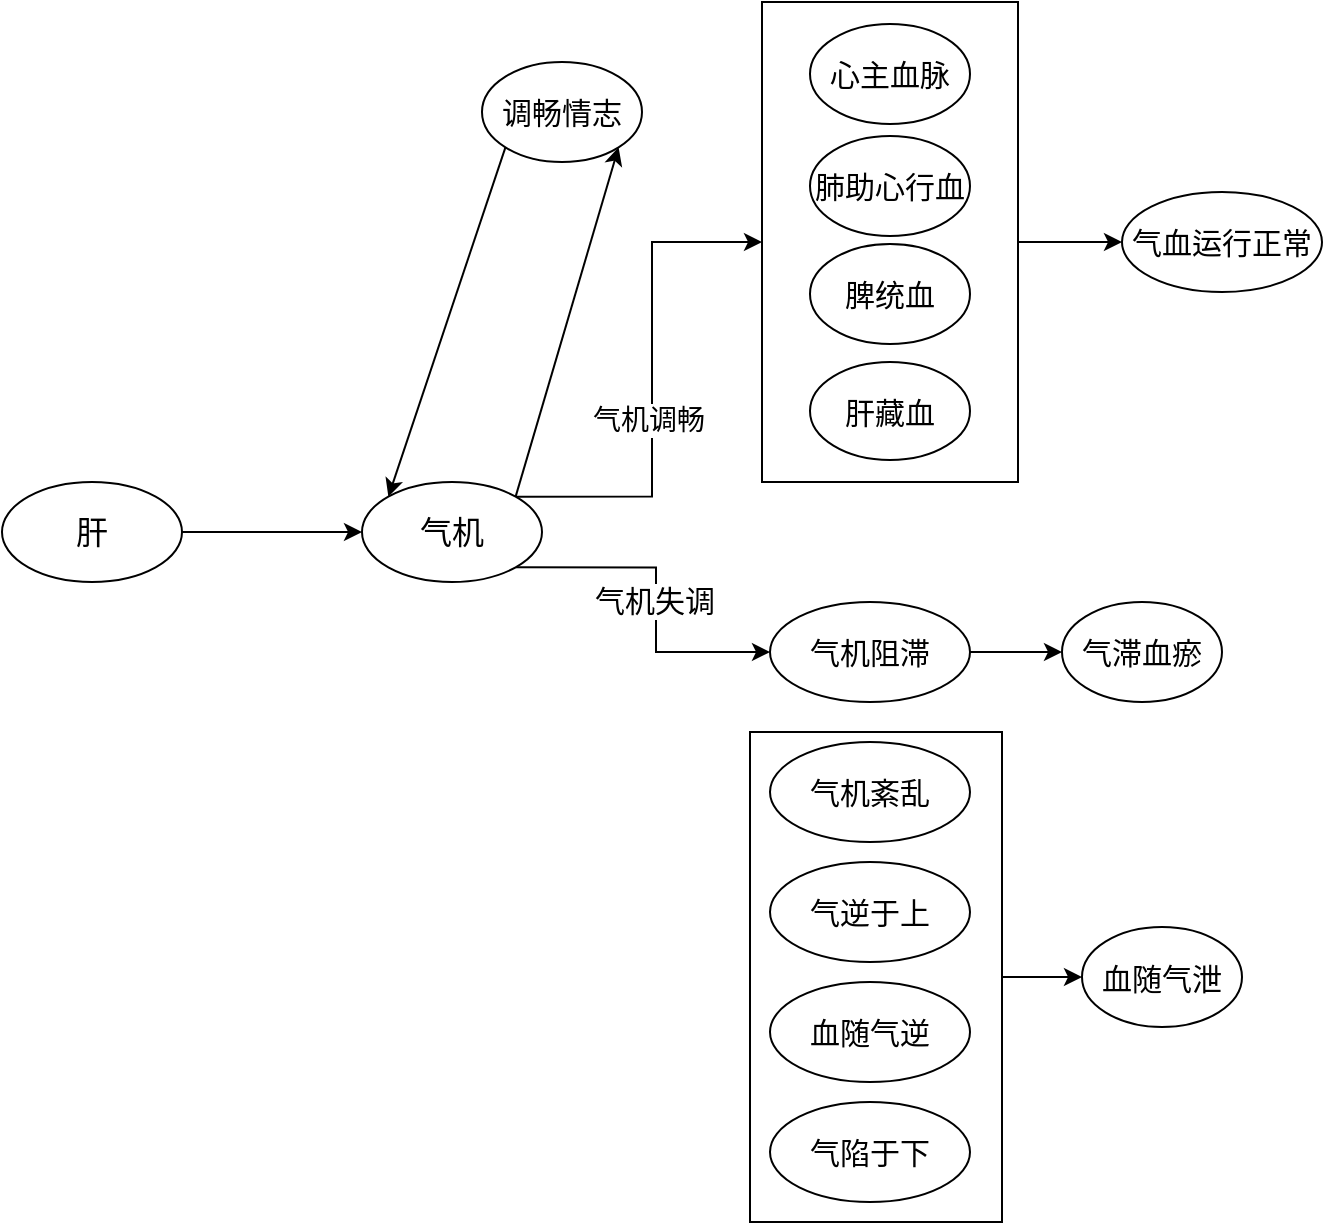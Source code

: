 <mxfile version="22.1.16" type="github">
  <diagram name="第 1 页" id="SPCY4sjMRmm0NcjuiNyU">
    <mxGraphModel dx="1050" dy="557" grid="1" gridSize="10" guides="1" tooltips="1" connect="1" arrows="1" fold="1" page="1" pageScale="1" pageWidth="827" pageHeight="1169" math="0" shadow="0">
      <root>
        <mxCell id="0" />
        <mxCell id="1" parent="0" />
        <mxCell id="0-277O36P96OIKh_NpkG-31" style="edgeStyle=orthogonalEdgeStyle;rounded=0;orthogonalLoop=1;jettySize=auto;html=1;exitX=1;exitY=0.5;exitDx=0;exitDy=0;" edge="1" parent="1" source="0-277O36P96OIKh_NpkG-29" target="0-277O36P96OIKh_NpkG-30">
          <mxGeometry relative="1" as="geometry" />
        </mxCell>
        <mxCell id="0-277O36P96OIKh_NpkG-29" value="" style="rounded=0;whiteSpace=wrap;html=1;" vertex="1" parent="1">
          <mxGeometry x="514" y="445" width="126" height="245" as="geometry" />
        </mxCell>
        <mxCell id="0-277O36P96OIKh_NpkG-1" value="调畅情志" style="ellipse;whiteSpace=wrap;html=1;fontSize=15;" vertex="1" parent="1">
          <mxGeometry x="380" y="110" width="80" height="50" as="geometry" />
        </mxCell>
        <mxCell id="0-277O36P96OIKh_NpkG-15" style="edgeStyle=orthogonalEdgeStyle;rounded=0;orthogonalLoop=1;jettySize=auto;html=1;exitX=1;exitY=0;exitDx=0;exitDy=0;entryX=0;entryY=0.5;entryDx=0;entryDy=0;" edge="1" parent="1" source="0-277O36P96OIKh_NpkG-2" target="0-277O36P96OIKh_NpkG-12">
          <mxGeometry relative="1" as="geometry" />
        </mxCell>
        <mxCell id="0-277O36P96OIKh_NpkG-17" value="气机调畅" style="edgeLabel;html=1;align=center;verticalAlign=middle;resizable=0;points=[];fontSize=14;" vertex="1" connectable="0" parent="0-277O36P96OIKh_NpkG-15">
          <mxGeometry x="-0.144" y="2" relative="1" as="geometry">
            <mxPoint as="offset" />
          </mxGeometry>
        </mxCell>
        <mxCell id="0-277O36P96OIKh_NpkG-21" style="edgeStyle=orthogonalEdgeStyle;rounded=0;orthogonalLoop=1;jettySize=auto;html=1;exitX=1;exitY=1;exitDx=0;exitDy=0;entryX=0;entryY=0.5;entryDx=0;entryDy=0;" edge="1" parent="1" source="0-277O36P96OIKh_NpkG-2" target="0-277O36P96OIKh_NpkG-20">
          <mxGeometry relative="1" as="geometry" />
        </mxCell>
        <mxCell id="0-277O36P96OIKh_NpkG-22" value="气机失调" style="edgeLabel;html=1;align=center;verticalAlign=middle;resizable=0;points=[];fontSize=15;" vertex="1" connectable="0" parent="0-277O36P96OIKh_NpkG-21">
          <mxGeometry x="0.021" y="-1" relative="1" as="geometry">
            <mxPoint as="offset" />
          </mxGeometry>
        </mxCell>
        <mxCell id="0-277O36P96OIKh_NpkG-2" value="气机" style="ellipse;whiteSpace=wrap;html=1;fontSize=16;" vertex="1" parent="1">
          <mxGeometry x="320" y="320" width="90" height="50" as="geometry" />
        </mxCell>
        <mxCell id="0-277O36P96OIKh_NpkG-4" value="肝" style="ellipse;whiteSpace=wrap;html=1;fontSize=16;" vertex="1" parent="1">
          <mxGeometry x="140" y="320" width="90" height="50" as="geometry" />
        </mxCell>
        <mxCell id="0-277O36P96OIKh_NpkG-9" value="" style="endArrow=classic;html=1;rounded=0;entryX=1;entryY=1;entryDx=0;entryDy=0;exitX=1;exitY=0;exitDx=0;exitDy=0;" edge="1" parent="1" source="0-277O36P96OIKh_NpkG-2" target="0-277O36P96OIKh_NpkG-1">
          <mxGeometry width="50" height="50" relative="1" as="geometry">
            <mxPoint x="400" y="240" as="sourcePoint" />
            <mxPoint x="450" y="190" as="targetPoint" />
          </mxGeometry>
        </mxCell>
        <mxCell id="0-277O36P96OIKh_NpkG-11" value="" style="endArrow=classic;html=1;rounded=0;entryX=0;entryY=0;entryDx=0;entryDy=0;exitX=0;exitY=1;exitDx=0;exitDy=0;" edge="1" parent="1" source="0-277O36P96OIKh_NpkG-1" target="0-277O36P96OIKh_NpkG-2">
          <mxGeometry width="50" height="50" relative="1" as="geometry">
            <mxPoint x="380" y="150" as="sourcePoint" />
            <mxPoint x="430" y="100" as="targetPoint" />
          </mxGeometry>
        </mxCell>
        <mxCell id="0-277O36P96OIKh_NpkG-16" value="" style="endArrow=classic;html=1;rounded=0;entryX=0;entryY=0.5;entryDx=0;entryDy=0;exitX=1;exitY=0.5;exitDx=0;exitDy=0;" edge="1" parent="1" source="0-277O36P96OIKh_NpkG-4" target="0-277O36P96OIKh_NpkG-2">
          <mxGeometry width="50" height="50" relative="1" as="geometry">
            <mxPoint x="230" y="325" as="sourcePoint" />
            <mxPoint x="280" y="275" as="targetPoint" />
          </mxGeometry>
        </mxCell>
        <mxCell id="0-277O36P96OIKh_NpkG-19" style="edgeStyle=orthogonalEdgeStyle;rounded=0;orthogonalLoop=1;jettySize=auto;html=1;exitX=1;exitY=0.5;exitDx=0;exitDy=0;entryX=0;entryY=0.5;entryDx=0;entryDy=0;" edge="1" parent="1" source="0-277O36P96OIKh_NpkG-12" target="0-277O36P96OIKh_NpkG-18">
          <mxGeometry relative="1" as="geometry" />
        </mxCell>
        <mxCell id="0-277O36P96OIKh_NpkG-12" value="" style="rounded=0;whiteSpace=wrap;html=1;" vertex="1" parent="1">
          <mxGeometry x="520" y="80" width="128" height="240" as="geometry" />
        </mxCell>
        <mxCell id="0-277O36P96OIKh_NpkG-5" value="心主血脉" style="ellipse;whiteSpace=wrap;html=1;fontSize=15;" vertex="1" parent="1">
          <mxGeometry x="544" y="91" width="80" height="50" as="geometry" />
        </mxCell>
        <mxCell id="0-277O36P96OIKh_NpkG-6" value="肺助心行血" style="ellipse;whiteSpace=wrap;html=1;fontSize=15;" vertex="1" parent="1">
          <mxGeometry x="544" y="147" width="80" height="50" as="geometry" />
        </mxCell>
        <mxCell id="0-277O36P96OIKh_NpkG-7" value="脾统血" style="ellipse;whiteSpace=wrap;html=1;fontSize=15;" vertex="1" parent="1">
          <mxGeometry x="544" y="201" width="80" height="50" as="geometry" />
        </mxCell>
        <mxCell id="0-277O36P96OIKh_NpkG-8" value="肝藏血" style="ellipse;whiteSpace=wrap;html=1;fontSize=15;" vertex="1" parent="1">
          <mxGeometry x="544" y="260" width="80" height="49" as="geometry" />
        </mxCell>
        <mxCell id="0-277O36P96OIKh_NpkG-18" value="气血运行正常" style="ellipse;whiteSpace=wrap;html=1;fontSize=15;" vertex="1" parent="1">
          <mxGeometry x="700" y="175" width="100" height="50" as="geometry" />
        </mxCell>
        <mxCell id="0-277O36P96OIKh_NpkG-24" style="edgeStyle=orthogonalEdgeStyle;rounded=0;orthogonalLoop=1;jettySize=auto;html=1;exitX=1;exitY=0.5;exitDx=0;exitDy=0;entryX=0;entryY=0.5;entryDx=0;entryDy=0;" edge="1" parent="1" source="0-277O36P96OIKh_NpkG-20" target="0-277O36P96OIKh_NpkG-23">
          <mxGeometry relative="1" as="geometry" />
        </mxCell>
        <mxCell id="0-277O36P96OIKh_NpkG-20" value="气机阻滞" style="ellipse;whiteSpace=wrap;html=1;fontSize=15;" vertex="1" parent="1">
          <mxGeometry x="524" y="380" width="100" height="50" as="geometry" />
        </mxCell>
        <mxCell id="0-277O36P96OIKh_NpkG-23" value="气滞血瘀" style="ellipse;whiteSpace=wrap;html=1;fontSize=15;" vertex="1" parent="1">
          <mxGeometry x="670" y="380" width="80" height="50" as="geometry" />
        </mxCell>
        <mxCell id="0-277O36P96OIKh_NpkG-25" value="气机紊乱" style="ellipse;whiteSpace=wrap;html=1;fontSize=15;" vertex="1" parent="1">
          <mxGeometry x="524" y="450" width="100" height="50" as="geometry" />
        </mxCell>
        <mxCell id="0-277O36P96OIKh_NpkG-26" value="气逆于上" style="ellipse;whiteSpace=wrap;html=1;fontSize=15;" vertex="1" parent="1">
          <mxGeometry x="524" y="510" width="100" height="50" as="geometry" />
        </mxCell>
        <mxCell id="0-277O36P96OIKh_NpkG-27" value="血随气逆" style="ellipse;whiteSpace=wrap;html=1;fontSize=15;" vertex="1" parent="1">
          <mxGeometry x="524" y="570" width="100" height="50" as="geometry" />
        </mxCell>
        <mxCell id="0-277O36P96OIKh_NpkG-28" value="气陷于下" style="ellipse;whiteSpace=wrap;html=1;fontSize=15;" vertex="1" parent="1">
          <mxGeometry x="524" y="630" width="100" height="50" as="geometry" />
        </mxCell>
        <mxCell id="0-277O36P96OIKh_NpkG-30" value="血随气泄" style="ellipse;whiteSpace=wrap;html=1;fontSize=15;" vertex="1" parent="1">
          <mxGeometry x="680" y="542.5" width="80" height="50" as="geometry" />
        </mxCell>
      </root>
    </mxGraphModel>
  </diagram>
</mxfile>
